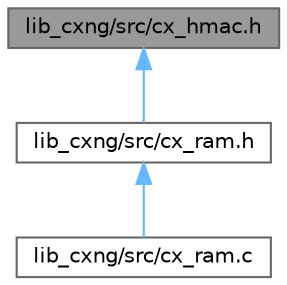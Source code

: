 digraph "lib_cxng/src/cx_hmac.h"
{
 // LATEX_PDF_SIZE
  bgcolor="transparent";
  edge [fontname=Helvetica,fontsize=10,labelfontname=Helvetica,labelfontsize=10];
  node [fontname=Helvetica,fontsize=10,shape=box,height=0.2,width=0.4];
  Node1 [label="lib_cxng/src/cx_hmac.h",height=0.2,width=0.4,color="gray40", fillcolor="grey60", style="filled", fontcolor="black",tooltip=" "];
  Node1 -> Node2 [dir="back",color="steelblue1",style="solid"];
  Node2 [label="lib_cxng/src/cx_ram.h",height=0.2,width=0.4,color="grey40", fillcolor="white", style="filled",URL="$cx__ram_8h.html",tooltip=" "];
  Node2 -> Node3 [dir="back",color="steelblue1",style="solid"];
  Node3 [label="lib_cxng/src/cx_ram.c",height=0.2,width=0.4,color="grey40", fillcolor="white", style="filled",URL="$cx__ram_8c.html",tooltip=" "];
}

